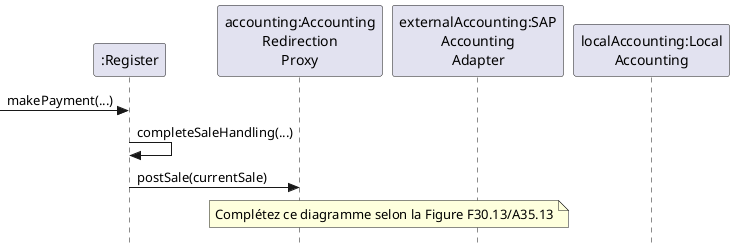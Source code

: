 @startuml Proxy Redirection
skinparam style strictuml
skinparam BackgroundColor transparent
participant ":Register" as r
participant "accounting:Accounting\nRedirection\nProxy" as p
participant "externalAccounting:SAP\nAccounting\nAdapter" as sap
participant "localAccounting:Local\nAccounting" as local
-> r : makePayment(...)
r -> r : completeSaleHandling(...)
r -> p : postSale(currentSale)
note over p,sap
Complétez ce diagramme selon la Figure F30.13/A35.13
end note
@enduml